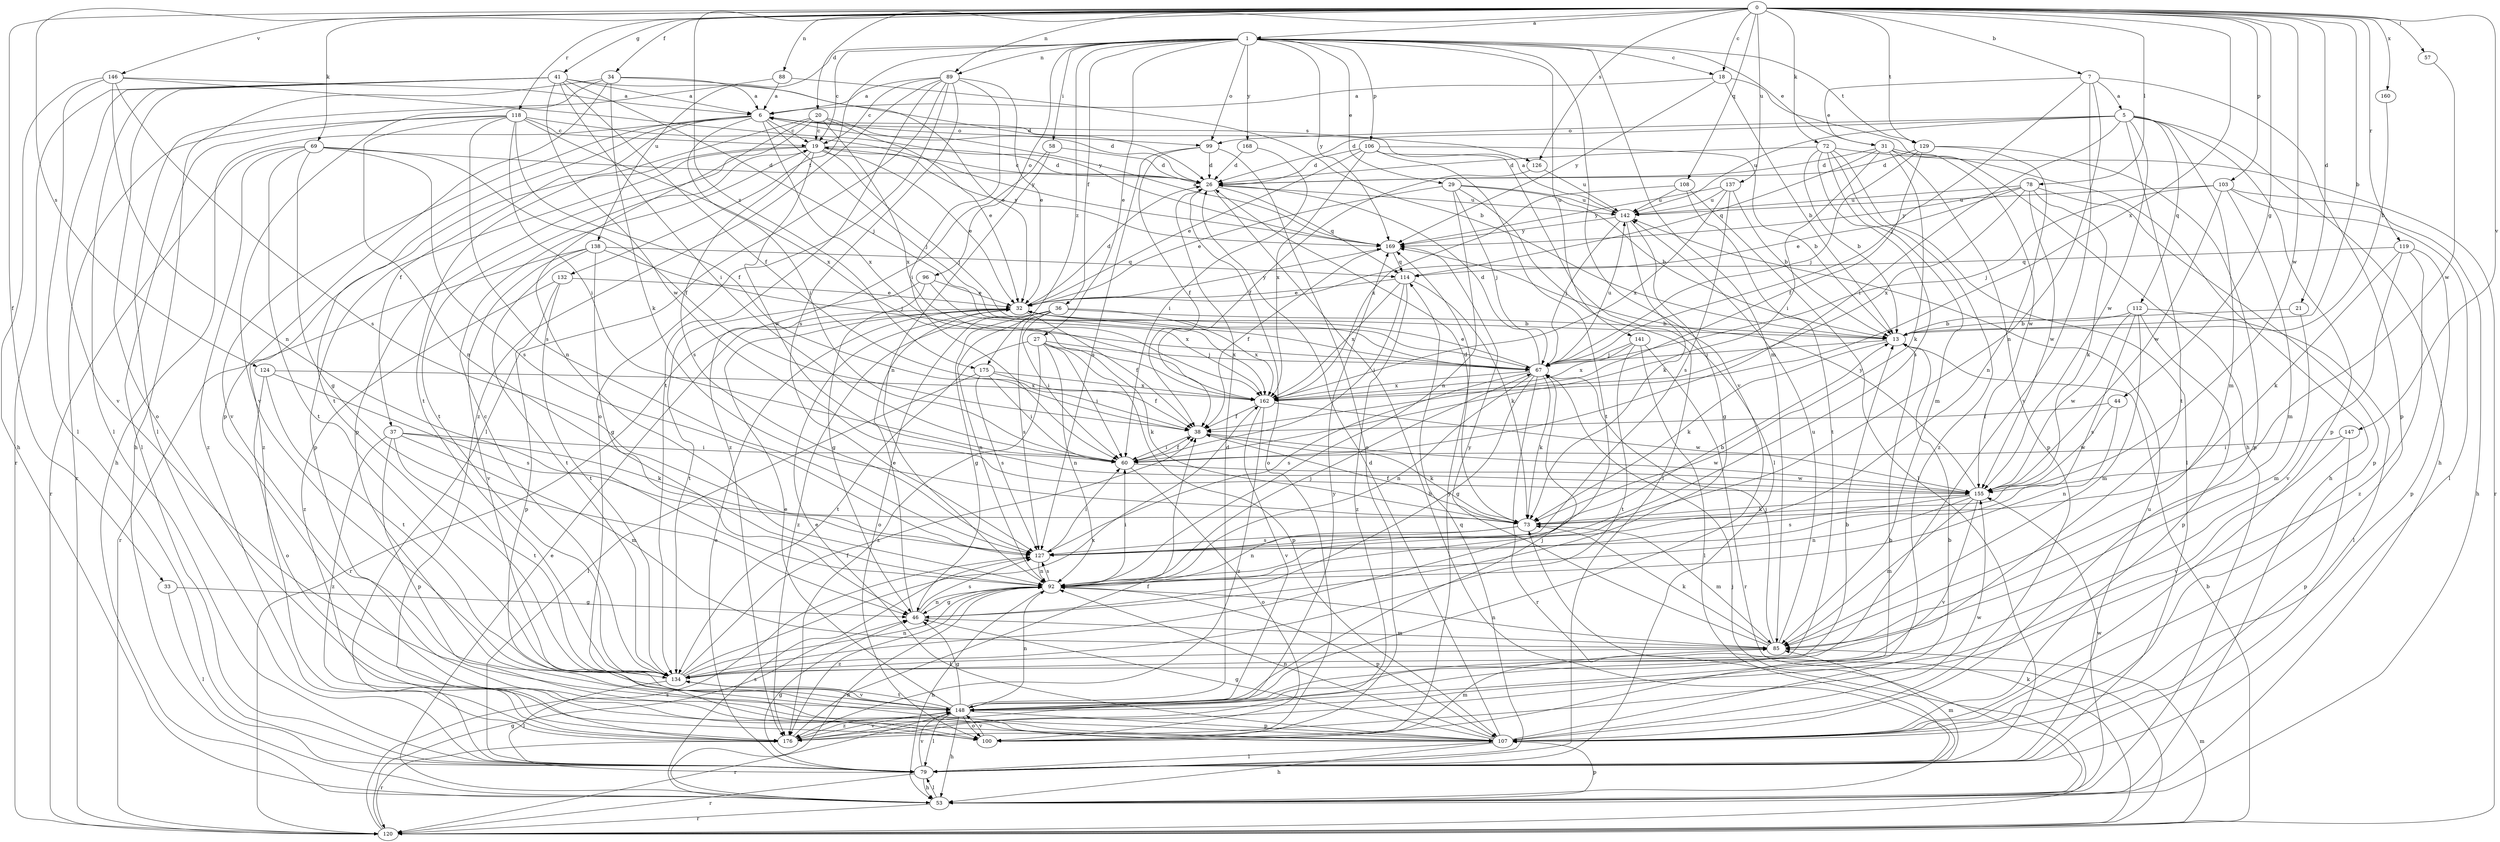 strict digraph  {
0;
1;
5;
6;
7;
13;
18;
19;
20;
21;
26;
27;
29;
31;
32;
33;
34;
36;
37;
38;
41;
44;
46;
53;
57;
58;
60;
67;
69;
72;
73;
78;
79;
85;
88;
89;
92;
96;
99;
100;
103;
106;
107;
108;
112;
114;
118;
119;
120;
124;
126;
127;
129;
132;
134;
137;
138;
141;
142;
146;
147;
148;
155;
160;
162;
168;
169;
175;
176;
0 -> 1  [label=a];
0 -> 7  [label=b];
0 -> 13  [label=b];
0 -> 18  [label=c];
0 -> 20  [label=d];
0 -> 21  [label=d];
0 -> 33  [label=f];
0 -> 34  [label=f];
0 -> 41  [label=g];
0 -> 44  [label=g];
0 -> 57  [label=i];
0 -> 69  [label=k];
0 -> 72  [label=k];
0 -> 78  [label=l];
0 -> 88  [label=n];
0 -> 89  [label=n];
0 -> 103  [label=p];
0 -> 108  [label=q];
0 -> 118  [label=r];
0 -> 119  [label=r];
0 -> 124  [label=s];
0 -> 126  [label=s];
0 -> 129  [label=t];
0 -> 137  [label=u];
0 -> 146  [label=v];
0 -> 147  [label=v];
0 -> 155  [label=w];
0 -> 160  [label=x];
0 -> 162  [label=x];
0 -> 175  [label=z];
1 -> 18  [label=c];
1 -> 19  [label=c];
1 -> 27  [label=e];
1 -> 29  [label=e];
1 -> 31  [label=e];
1 -> 36  [label=f];
1 -> 58  [label=i];
1 -> 85  [label=m];
1 -> 89  [label=n];
1 -> 96  [label=o];
1 -> 99  [label=o];
1 -> 106  [label=p];
1 -> 129  [label=t];
1 -> 132  [label=t];
1 -> 138  [label=u];
1 -> 141  [label=u];
1 -> 148  [label=v];
1 -> 168  [label=y];
1 -> 169  [label=y];
1 -> 175  [label=z];
5 -> 26  [label=d];
5 -> 53  [label=h];
5 -> 60  [label=i];
5 -> 85  [label=m];
5 -> 99  [label=o];
5 -> 107  [label=p];
5 -> 112  [label=q];
5 -> 134  [label=t];
5 -> 142  [label=u];
5 -> 155  [label=w];
6 -> 19  [label=c];
6 -> 37  [label=f];
6 -> 53  [label=h];
6 -> 60  [label=i];
6 -> 67  [label=j];
6 -> 99  [label=o];
6 -> 126  [label=s];
6 -> 134  [label=t];
6 -> 148  [label=v];
6 -> 162  [label=x];
7 -> 5  [label=a];
7 -> 31  [label=e];
7 -> 67  [label=j];
7 -> 92  [label=n];
7 -> 107  [label=p];
7 -> 148  [label=v];
13 -> 67  [label=j];
13 -> 73  [label=k];
18 -> 6  [label=a];
18 -> 13  [label=b];
18 -> 53  [label=h];
18 -> 169  [label=y];
19 -> 26  [label=d];
19 -> 32  [label=e];
19 -> 67  [label=j];
19 -> 107  [label=p];
19 -> 127  [label=s];
19 -> 134  [label=t];
19 -> 155  [label=w];
19 -> 169  [label=y];
19 -> 176  [label=z];
20 -> 19  [label=c];
20 -> 26  [label=d];
20 -> 32  [label=e];
20 -> 92  [label=n];
20 -> 107  [label=p];
20 -> 134  [label=t];
20 -> 162  [label=x];
21 -> 13  [label=b];
21 -> 85  [label=m];
26 -> 19  [label=c];
26 -> 53  [label=h];
26 -> 100  [label=o];
26 -> 114  [label=q];
26 -> 142  [label=u];
27 -> 60  [label=i];
27 -> 67  [label=j];
27 -> 73  [label=k];
27 -> 92  [label=n];
27 -> 107  [label=p];
27 -> 134  [label=t];
27 -> 176  [label=z];
29 -> 13  [label=b];
29 -> 32  [label=e];
29 -> 67  [label=j];
29 -> 79  [label=l];
29 -> 92  [label=n];
29 -> 142  [label=u];
31 -> 26  [label=d];
31 -> 53  [label=h];
31 -> 60  [label=i];
31 -> 73  [label=k];
31 -> 107  [label=p];
31 -> 114  [label=q];
31 -> 155  [label=w];
32 -> 13  [label=b];
32 -> 26  [label=d];
32 -> 38  [label=f];
32 -> 120  [label=r];
32 -> 162  [label=x];
32 -> 169  [label=y];
33 -> 46  [label=g];
33 -> 79  [label=l];
34 -> 6  [label=a];
34 -> 32  [label=e];
34 -> 53  [label=h];
34 -> 73  [label=k];
34 -> 107  [label=p];
34 -> 148  [label=v];
36 -> 13  [label=b];
36 -> 46  [label=g];
36 -> 60  [label=i];
36 -> 92  [label=n];
36 -> 100  [label=o];
36 -> 127  [label=s];
36 -> 162  [label=x];
36 -> 176  [label=z];
37 -> 60  [label=i];
37 -> 73  [label=k];
37 -> 85  [label=m];
37 -> 107  [label=p];
37 -> 134  [label=t];
37 -> 176  [label=z];
38 -> 60  [label=i];
38 -> 73  [label=k];
38 -> 155  [label=w];
41 -> 6  [label=a];
41 -> 26  [label=d];
41 -> 38  [label=f];
41 -> 60  [label=i];
41 -> 67  [label=j];
41 -> 79  [label=l];
41 -> 100  [label=o];
41 -> 120  [label=r];
41 -> 148  [label=v];
41 -> 155  [label=w];
44 -> 38  [label=f];
44 -> 92  [label=n];
44 -> 155  [label=w];
46 -> 32  [label=e];
46 -> 85  [label=m];
46 -> 92  [label=n];
46 -> 127  [label=s];
53 -> 32  [label=e];
53 -> 67  [label=j];
53 -> 79  [label=l];
53 -> 92  [label=n];
53 -> 107  [label=p];
53 -> 120  [label=r];
53 -> 127  [label=s];
53 -> 142  [label=u];
57 -> 155  [label=w];
58 -> 26  [label=d];
58 -> 92  [label=n];
58 -> 176  [label=z];
60 -> 38  [label=f];
60 -> 100  [label=o];
60 -> 155  [label=w];
67 -> 26  [label=d];
67 -> 32  [label=e];
67 -> 46  [label=g];
67 -> 73  [label=k];
67 -> 92  [label=n];
67 -> 120  [label=r];
67 -> 127  [label=s];
67 -> 142  [label=u];
67 -> 162  [label=x];
69 -> 26  [label=d];
69 -> 38  [label=f];
69 -> 46  [label=g];
69 -> 120  [label=r];
69 -> 127  [label=s];
69 -> 134  [label=t];
69 -> 176  [label=z];
72 -> 13  [label=b];
72 -> 26  [label=d];
72 -> 79  [label=l];
72 -> 85  [label=m];
72 -> 120  [label=r];
72 -> 127  [label=s];
72 -> 176  [label=z];
73 -> 26  [label=d];
73 -> 38  [label=f];
73 -> 85  [label=m];
73 -> 92  [label=n];
73 -> 127  [label=s];
78 -> 32  [label=e];
78 -> 73  [label=k];
78 -> 107  [label=p];
78 -> 142  [label=u];
78 -> 155  [label=w];
78 -> 162  [label=x];
78 -> 169  [label=y];
79 -> 32  [label=e];
79 -> 46  [label=g];
79 -> 53  [label=h];
79 -> 85  [label=m];
79 -> 114  [label=q];
79 -> 120  [label=r];
79 -> 148  [label=v];
79 -> 155  [label=w];
85 -> 67  [label=j];
85 -> 73  [label=k];
85 -> 92  [label=n];
85 -> 134  [label=t];
85 -> 142  [label=u];
85 -> 169  [label=y];
88 -> 6  [label=a];
88 -> 13  [label=b];
88 -> 79  [label=l];
89 -> 6  [label=a];
89 -> 19  [label=c];
89 -> 32  [label=e];
89 -> 60  [label=i];
89 -> 79  [label=l];
89 -> 100  [label=o];
89 -> 127  [label=s];
89 -> 134  [label=t];
89 -> 176  [label=z];
92 -> 46  [label=g];
92 -> 53  [label=h];
92 -> 60  [label=i];
92 -> 67  [label=j];
92 -> 107  [label=p];
92 -> 127  [label=s];
92 -> 176  [label=z];
96 -> 32  [label=e];
96 -> 46  [label=g];
96 -> 134  [label=t];
96 -> 162  [label=x];
99 -> 26  [label=d];
99 -> 38  [label=f];
99 -> 100  [label=o];
99 -> 127  [label=s];
100 -> 13  [label=b];
100 -> 85  [label=m];
100 -> 148  [label=v];
100 -> 169  [label=y];
103 -> 53  [label=h];
103 -> 67  [label=j];
103 -> 79  [label=l];
103 -> 85  [label=m];
103 -> 142  [label=u];
103 -> 155  [label=w];
106 -> 13  [label=b];
106 -> 26  [label=d];
106 -> 32  [label=e];
106 -> 79  [label=l];
106 -> 134  [label=t];
106 -> 162  [label=x];
107 -> 13  [label=b];
107 -> 26  [label=d];
107 -> 32  [label=e];
107 -> 46  [label=g];
107 -> 53  [label=h];
107 -> 79  [label=l];
107 -> 92  [label=n];
107 -> 155  [label=w];
108 -> 79  [label=l];
108 -> 134  [label=t];
108 -> 142  [label=u];
108 -> 162  [label=x];
112 -> 13  [label=b];
112 -> 79  [label=l];
112 -> 85  [label=m];
112 -> 107  [label=p];
112 -> 127  [label=s];
112 -> 155  [label=w];
114 -> 32  [label=e];
114 -> 60  [label=i];
114 -> 73  [label=k];
114 -> 162  [label=x];
114 -> 176  [label=z];
118 -> 19  [label=c];
118 -> 38  [label=f];
118 -> 60  [label=i];
118 -> 79  [label=l];
118 -> 92  [label=n];
118 -> 120  [label=r];
118 -> 127  [label=s];
118 -> 162  [label=x];
118 -> 169  [label=y];
119 -> 73  [label=k];
119 -> 107  [label=p];
119 -> 114  [label=q];
119 -> 148  [label=v];
119 -> 176  [label=z];
120 -> 13  [label=b];
120 -> 46  [label=g];
120 -> 73  [label=k];
120 -> 85  [label=m];
120 -> 127  [label=s];
124 -> 100  [label=o];
124 -> 127  [label=s];
124 -> 134  [label=t];
124 -> 162  [label=x];
126 -> 38  [label=f];
126 -> 142  [label=u];
127 -> 13  [label=b];
127 -> 60  [label=i];
127 -> 92  [label=n];
129 -> 26  [label=d];
129 -> 38  [label=f];
129 -> 67  [label=j];
129 -> 92  [label=n];
129 -> 107  [label=p];
132 -> 32  [label=e];
132 -> 107  [label=p];
132 -> 134  [label=t];
132 -> 176  [label=z];
134 -> 19  [label=c];
134 -> 38  [label=f];
134 -> 79  [label=l];
134 -> 92  [label=n];
134 -> 148  [label=v];
134 -> 162  [label=x];
137 -> 13  [label=b];
137 -> 127  [label=s];
137 -> 142  [label=u];
137 -> 162  [label=x];
137 -> 169  [label=y];
138 -> 46  [label=g];
138 -> 67  [label=j];
138 -> 114  [label=q];
138 -> 120  [label=r];
138 -> 134  [label=t];
138 -> 148  [label=v];
141 -> 67  [label=j];
141 -> 79  [label=l];
141 -> 120  [label=r];
141 -> 134  [label=t];
141 -> 162  [label=x];
142 -> 6  [label=a];
142 -> 46  [label=g];
142 -> 67  [label=j];
142 -> 73  [label=k];
142 -> 169  [label=y];
146 -> 6  [label=a];
146 -> 53  [label=h];
146 -> 79  [label=l];
146 -> 92  [label=n];
146 -> 127  [label=s];
146 -> 169  [label=y];
147 -> 60  [label=i];
147 -> 107  [label=p];
147 -> 148  [label=v];
148 -> 13  [label=b];
148 -> 26  [label=d];
148 -> 32  [label=e];
148 -> 46  [label=g];
148 -> 53  [label=h];
148 -> 67  [label=j];
148 -> 79  [label=l];
148 -> 92  [label=n];
148 -> 100  [label=o];
148 -> 107  [label=p];
148 -> 120  [label=r];
148 -> 134  [label=t];
148 -> 176  [label=z];
155 -> 73  [label=k];
155 -> 85  [label=m];
155 -> 92  [label=n];
155 -> 127  [label=s];
155 -> 148  [label=v];
155 -> 169  [label=y];
160 -> 13  [label=b];
162 -> 38  [label=f];
162 -> 148  [label=v];
162 -> 155  [label=w];
162 -> 176  [label=z];
168 -> 26  [label=d];
168 -> 60  [label=i];
169 -> 6  [label=a];
169 -> 38  [label=f];
169 -> 114  [label=q];
175 -> 38  [label=f];
175 -> 60  [label=i];
175 -> 79  [label=l];
175 -> 127  [label=s];
175 -> 162  [label=x];
176 -> 38  [label=f];
176 -> 120  [label=r];
176 -> 148  [label=v];
176 -> 169  [label=y];
}
